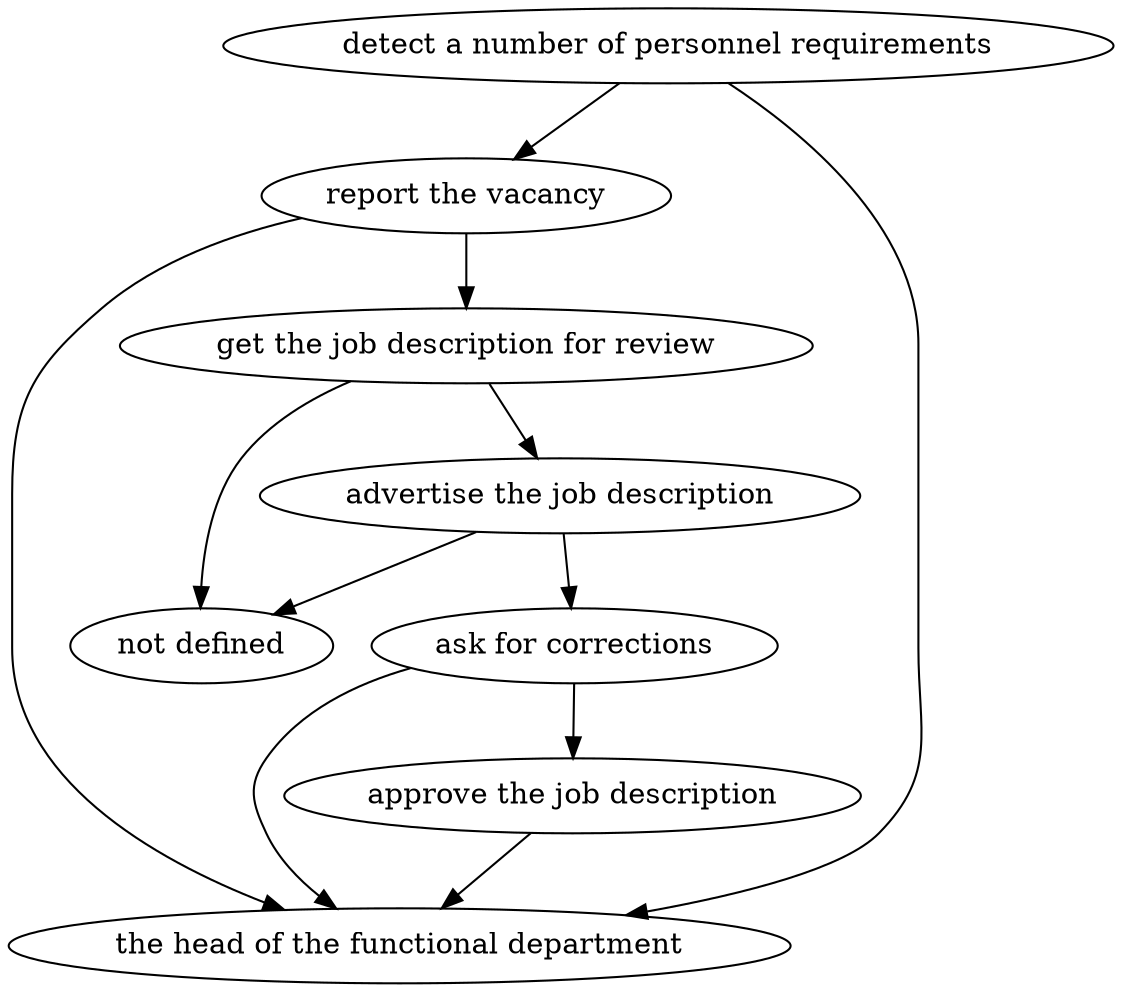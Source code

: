 strict digraph "doc-8.3" {
	graph [name="doc-8.3"];
	"detect a number of personnel requirements"	[attrs="{'type': 'Activity', 'label': 'detect a number of personnel requirements'}"];
	"report the vacancy"	[attrs="{'type': 'Activity', 'label': 'report the vacancy'}"];
	"detect a number of personnel requirements" -> "report the vacancy"	[attrs="{'type': 'flow', 'label': 'flow'}"];
	"the head of the functional department"	[attrs="{'type': 'Actor', 'label': 'the head of the functional department'}"];
	"detect a number of personnel requirements" -> "the head of the functional department"	[attrs="{'type': 'actor performer', 'label': 'actor performer'}"];
	"get the job description for review"	[attrs="{'type': 'Activity', 'label': 'get the job description for review'}"];
	"report the vacancy" -> "get the job description for review"	[attrs="{'type': 'flow', 'label': 'flow'}"];
	"report the vacancy" -> "the head of the functional department"	[attrs="{'type': 'actor performer', 'label': 'actor performer'}"];
	"advertise the job description"	[attrs="{'type': 'Activity', 'label': 'advertise the job description'}"];
	"get the job description for review" -> "advertise the job description"	[attrs="{'type': 'flow', 'label': 'flow'}"];
	"not defined"	[attrs="{'type': 'Actor', 'label': 'not defined'}"];
	"get the job description for review" -> "not defined"	[attrs="{'type': 'actor performer', 'label': 'actor performer'}"];
	"ask for corrections"	[attrs="{'type': 'Activity', 'label': 'ask for corrections'}"];
	"advertise the job description" -> "ask for corrections"	[attrs="{'type': 'flow', 'label': 'flow'}"];
	"advertise the job description" -> "not defined"	[attrs="{'type': 'actor performer', 'label': 'actor performer'}"];
	"approve the job description"	[attrs="{'type': 'Activity', 'label': 'approve the job description'}"];
	"ask for corrections" -> "approve the job description"	[attrs="{'type': 'flow', 'label': 'flow'}"];
	"ask for corrections" -> "the head of the functional department"	[attrs="{'type': 'actor performer', 'label': 'actor performer'}"];
	"approve the job description" -> "the head of the functional department"	[attrs="{'type': 'actor performer', 'label': 'actor performer'}"];
}
